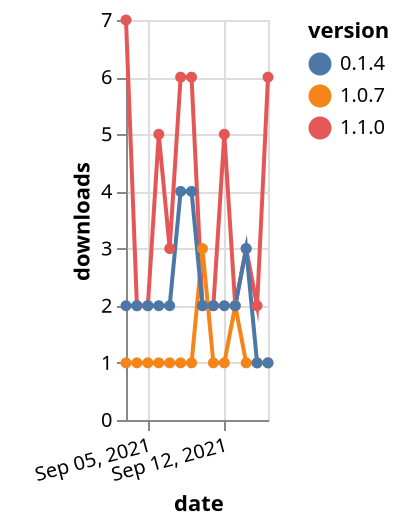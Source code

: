 {"$schema": "https://vega.github.io/schema/vega-lite/v5.json", "description": "A simple bar chart with embedded data.", "data": {"values": [{"date": "2021-09-03", "total": 1052, "delta": 7, "version": "1.1.0"}, {"date": "2021-09-04", "total": 1054, "delta": 2, "version": "1.1.0"}, {"date": "2021-09-05", "total": 1056, "delta": 2, "version": "1.1.0"}, {"date": "2021-09-06", "total": 1061, "delta": 5, "version": "1.1.0"}, {"date": "2021-09-07", "total": 1064, "delta": 3, "version": "1.1.0"}, {"date": "2021-09-08", "total": 1070, "delta": 6, "version": "1.1.0"}, {"date": "2021-09-09", "total": 1076, "delta": 6, "version": "1.1.0"}, {"date": "2021-09-10", "total": 1078, "delta": 2, "version": "1.1.0"}, {"date": "2021-09-11", "total": 1080, "delta": 2, "version": "1.1.0"}, {"date": "2021-09-12", "total": 1085, "delta": 5, "version": "1.1.0"}, {"date": "2021-09-13", "total": 1087, "delta": 2, "version": "1.1.0"}, {"date": "2021-09-14", "total": 1090, "delta": 3, "version": "1.1.0"}, {"date": "2021-09-15", "total": 1092, "delta": 2, "version": "1.1.0"}, {"date": "2021-09-16", "total": 1098, "delta": 6, "version": "1.1.0"}, {"date": "2021-09-03", "total": 351, "delta": 1, "version": "1.0.7"}, {"date": "2021-09-04", "total": 352, "delta": 1, "version": "1.0.7"}, {"date": "2021-09-05", "total": 353, "delta": 1, "version": "1.0.7"}, {"date": "2021-09-06", "total": 354, "delta": 1, "version": "1.0.7"}, {"date": "2021-09-07", "total": 355, "delta": 1, "version": "1.0.7"}, {"date": "2021-09-08", "total": 356, "delta": 1, "version": "1.0.7"}, {"date": "2021-09-09", "total": 357, "delta": 1, "version": "1.0.7"}, {"date": "2021-09-10", "total": 360, "delta": 3, "version": "1.0.7"}, {"date": "2021-09-11", "total": 361, "delta": 1, "version": "1.0.7"}, {"date": "2021-09-12", "total": 362, "delta": 1, "version": "1.0.7"}, {"date": "2021-09-13", "total": 364, "delta": 2, "version": "1.0.7"}, {"date": "2021-09-14", "total": 365, "delta": 1, "version": "1.0.7"}, {"date": "2021-09-15", "total": 366, "delta": 1, "version": "1.0.7"}, {"date": "2021-09-16", "total": 367, "delta": 1, "version": "1.0.7"}, {"date": "2021-09-03", "total": 2538, "delta": 2, "version": "0.1.4"}, {"date": "2021-09-04", "total": 2540, "delta": 2, "version": "0.1.4"}, {"date": "2021-09-05", "total": 2542, "delta": 2, "version": "0.1.4"}, {"date": "2021-09-06", "total": 2544, "delta": 2, "version": "0.1.4"}, {"date": "2021-09-07", "total": 2546, "delta": 2, "version": "0.1.4"}, {"date": "2021-09-08", "total": 2550, "delta": 4, "version": "0.1.4"}, {"date": "2021-09-09", "total": 2554, "delta": 4, "version": "0.1.4"}, {"date": "2021-09-10", "total": 2556, "delta": 2, "version": "0.1.4"}, {"date": "2021-09-11", "total": 2558, "delta": 2, "version": "0.1.4"}, {"date": "2021-09-12", "total": 2560, "delta": 2, "version": "0.1.4"}, {"date": "2021-09-13", "total": 2562, "delta": 2, "version": "0.1.4"}, {"date": "2021-09-14", "total": 2565, "delta": 3, "version": "0.1.4"}, {"date": "2021-09-15", "total": 2566, "delta": 1, "version": "0.1.4"}, {"date": "2021-09-16", "total": 2567, "delta": 1, "version": "0.1.4"}]}, "width": "container", "mark": {"type": "line", "point": {"filled": true}}, "encoding": {"x": {"field": "date", "type": "temporal", "timeUnit": "yearmonthdate", "title": "date", "axis": {"labelAngle": -15}}, "y": {"field": "delta", "type": "quantitative", "title": "downloads"}, "color": {"field": "version", "type": "nominal"}, "tooltip": {"field": "delta"}}}